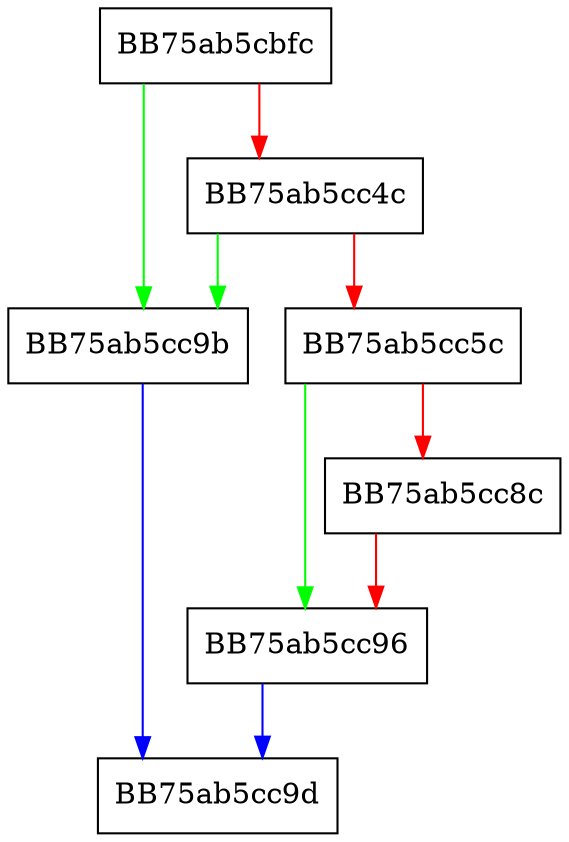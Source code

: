 digraph winUnicodeToMbcs {
  node [shape="box"];
  graph [splines=ortho];
  BB75ab5cbfc -> BB75ab5cc9b [color="green"];
  BB75ab5cbfc -> BB75ab5cc4c [color="red"];
  BB75ab5cc4c -> BB75ab5cc9b [color="green"];
  BB75ab5cc4c -> BB75ab5cc5c [color="red"];
  BB75ab5cc5c -> BB75ab5cc96 [color="green"];
  BB75ab5cc5c -> BB75ab5cc8c [color="red"];
  BB75ab5cc8c -> BB75ab5cc96 [color="red"];
  BB75ab5cc96 -> BB75ab5cc9d [color="blue"];
  BB75ab5cc9b -> BB75ab5cc9d [color="blue"];
}